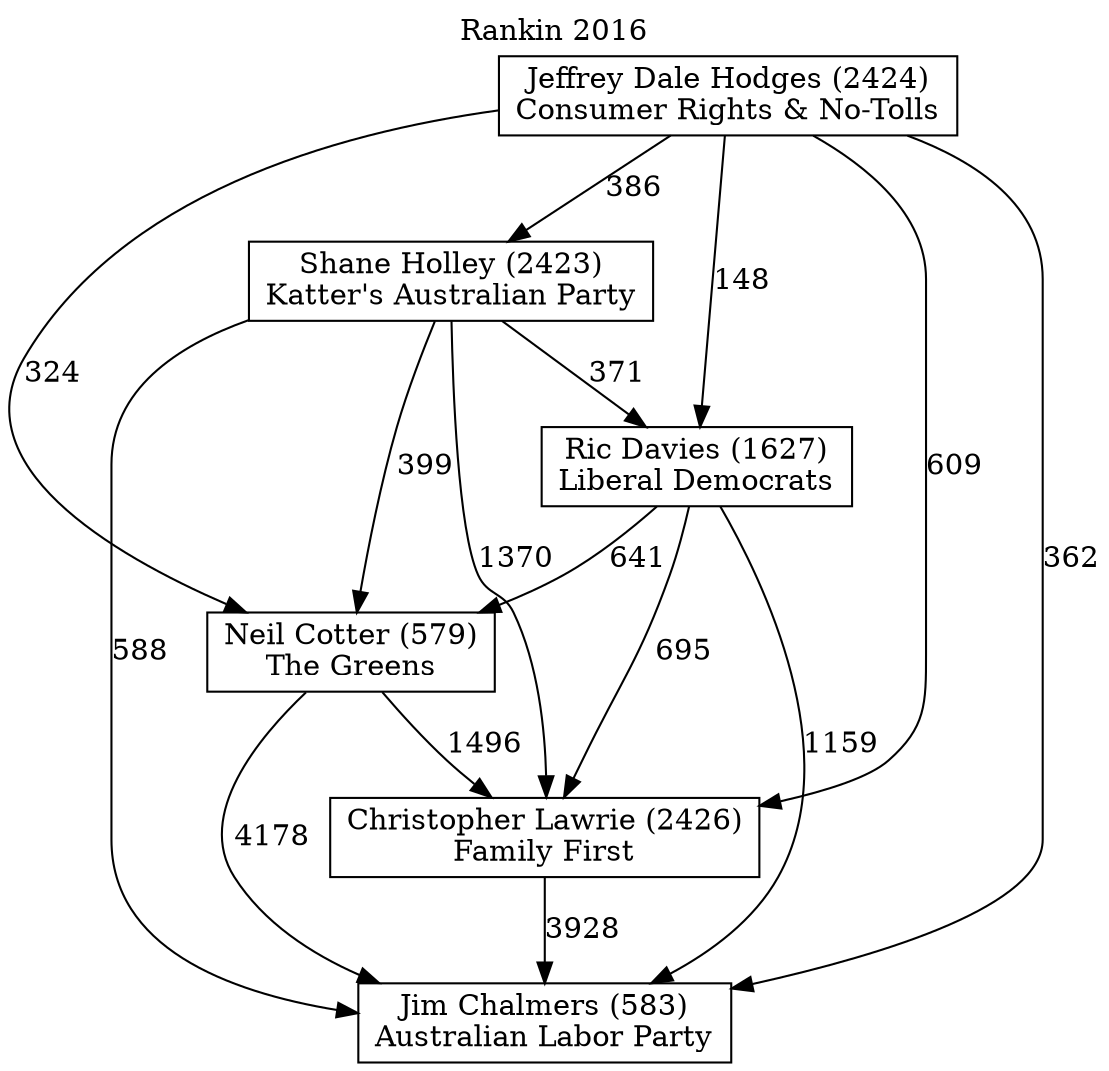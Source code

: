 // House preference flow
digraph "Jim Chalmers (583)_Rankin_2016" {
	graph [label="Rankin 2016" labelloc=t mclimit=10]
	node [shape=box]
	"Christopher Lawrie (2426)" [label="Christopher Lawrie (2426)
Family First"]
	"Jeffrey Dale Hodges (2424)" [label="Jeffrey Dale Hodges (2424)
Consumer Rights & No-Tolls"]
	"Jim Chalmers (583)" [label="Jim Chalmers (583)
Australian Labor Party"]
	"Neil Cotter (579)" [label="Neil Cotter (579)
The Greens"]
	"Ric Davies (1627)" [label="Ric Davies (1627)
Liberal Democrats"]
	"Shane Holley (2423)" [label="Shane Holley (2423)
Katter's Australian Party"]
	"Christopher Lawrie (2426)" -> "Jim Chalmers (583)" [label=3928]
	"Jeffrey Dale Hodges (2424)" -> "Christopher Lawrie (2426)" [label=609]
	"Jeffrey Dale Hodges (2424)" -> "Jim Chalmers (583)" [label=362]
	"Jeffrey Dale Hodges (2424)" -> "Neil Cotter (579)" [label=324]
	"Jeffrey Dale Hodges (2424)" -> "Ric Davies (1627)" [label=148]
	"Jeffrey Dale Hodges (2424)" -> "Shane Holley (2423)" [label=386]
	"Neil Cotter (579)" -> "Christopher Lawrie (2426)" [label=1496]
	"Neil Cotter (579)" -> "Jim Chalmers (583)" [label=4178]
	"Ric Davies (1627)" -> "Christopher Lawrie (2426)" [label=695]
	"Ric Davies (1627)" -> "Jim Chalmers (583)" [label=1159]
	"Ric Davies (1627)" -> "Neil Cotter (579)" [label=641]
	"Shane Holley (2423)" -> "Christopher Lawrie (2426)" [label=1370]
	"Shane Holley (2423)" -> "Jim Chalmers (583)" [label=588]
	"Shane Holley (2423)" -> "Neil Cotter (579)" [label=399]
	"Shane Holley (2423)" -> "Ric Davies (1627)" [label=371]
}

